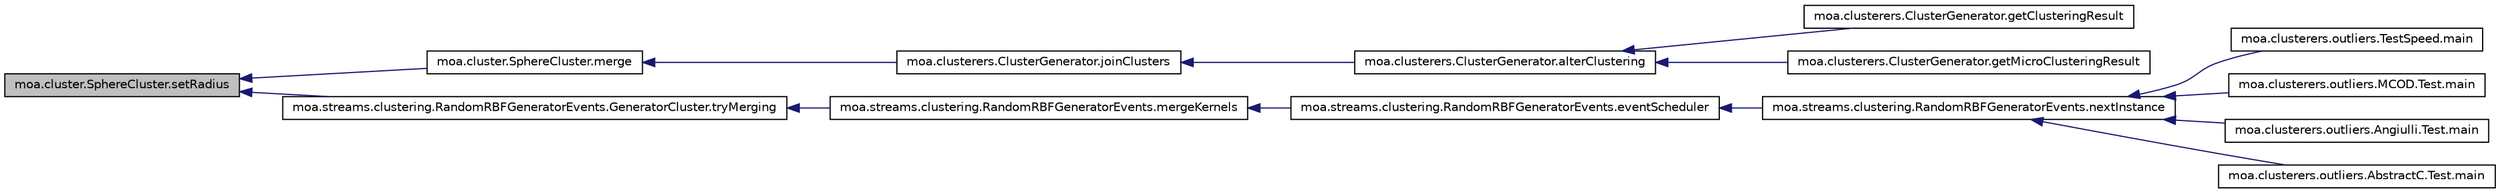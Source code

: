 digraph G
{
  edge [fontname="Helvetica",fontsize="10",labelfontname="Helvetica",labelfontsize="10"];
  node [fontname="Helvetica",fontsize="10",shape=record];
  rankdir=LR;
  Node1 [label="moa.cluster.SphereCluster.setRadius",height=0.2,width=0.4,color="black", fillcolor="grey75", style="filled" fontcolor="black"];
  Node1 -> Node2 [dir=back,color="midnightblue",fontsize="10",style="solid",fontname="Helvetica"];
  Node2 [label="moa.cluster.SphereCluster.merge",height=0.2,width=0.4,color="black", fillcolor="white", style="filled",URL="$classmoa_1_1cluster_1_1SphereCluster.html#a162c2fa2bb2be545e9a3893a07bfbb5d"];
  Node2 -> Node3 [dir=back,color="midnightblue",fontsize="10",style="solid",fontname="Helvetica"];
  Node3 [label="moa.clusterers.ClusterGenerator.joinClusters",height=0.2,width=0.4,color="black", fillcolor="white", style="filled",URL="$classmoa_1_1clusterers_1_1ClusterGenerator.html#a74d130a881ec2dc43141587b0fb71e40"];
  Node3 -> Node4 [dir=back,color="midnightblue",fontsize="10",style="solid",fontname="Helvetica"];
  Node4 [label="moa.clusterers.ClusterGenerator.alterClustering",height=0.2,width=0.4,color="black", fillcolor="white", style="filled",URL="$classmoa_1_1clusterers_1_1ClusterGenerator.html#aa9e29bb8b41ae1620314b893bededd7f"];
  Node4 -> Node5 [dir=back,color="midnightblue",fontsize="10",style="solid",fontname="Helvetica"];
  Node5 [label="moa.clusterers.ClusterGenerator.getClusteringResult",height=0.2,width=0.4,color="black", fillcolor="white", style="filled",URL="$classmoa_1_1clusterers_1_1ClusterGenerator.html#aca80606f629d508694df3d0fb0d79baf"];
  Node4 -> Node6 [dir=back,color="midnightblue",fontsize="10",style="solid",fontname="Helvetica"];
  Node6 [label="moa.clusterers.ClusterGenerator.getMicroClusteringResult",height=0.2,width=0.4,color="black", fillcolor="white", style="filled",URL="$classmoa_1_1clusterers_1_1ClusterGenerator.html#a6215d938b499e2a77d23d9b2d311cb23"];
  Node1 -> Node7 [dir=back,color="midnightblue",fontsize="10",style="solid",fontname="Helvetica"];
  Node7 [label="moa.streams.clustering.RandomRBFGeneratorEvents.GeneratorCluster.tryMerging",height=0.2,width=0.4,color="black", fillcolor="white", style="filled",URL="$classmoa_1_1streams_1_1clustering_1_1RandomRBFGeneratorEvents_1_1GeneratorCluster.html#ac1318060ca75dcc3c5d25bc8d931ee42"];
  Node7 -> Node8 [dir=back,color="midnightblue",fontsize="10",style="solid",fontname="Helvetica"];
  Node8 [label="moa.streams.clustering.RandomRBFGeneratorEvents.mergeKernels",height=0.2,width=0.4,color="black", fillcolor="white", style="filled",URL="$classmoa_1_1streams_1_1clustering_1_1RandomRBFGeneratorEvents.html#a43d4a83ac9736735a8404c1e9c86efe6"];
  Node8 -> Node9 [dir=back,color="midnightblue",fontsize="10",style="solid",fontname="Helvetica"];
  Node9 [label="moa.streams.clustering.RandomRBFGeneratorEvents.eventScheduler",height=0.2,width=0.4,color="black", fillcolor="white", style="filled",URL="$classmoa_1_1streams_1_1clustering_1_1RandomRBFGeneratorEvents.html#a42cb7d06400b71575d82b10ebbbc84fd"];
  Node9 -> Node10 [dir=back,color="midnightblue",fontsize="10",style="solid",fontname="Helvetica"];
  Node10 [label="moa.streams.clustering.RandomRBFGeneratorEvents.nextInstance",height=0.2,width=0.4,color="black", fillcolor="white", style="filled",URL="$classmoa_1_1streams_1_1clustering_1_1RandomRBFGeneratorEvents.html#a1a923c68c7cce9ec5cf03676b4354e36",tooltip="Gets the next instance from this stream."];
  Node10 -> Node11 [dir=back,color="midnightblue",fontsize="10",style="solid",fontname="Helvetica"];
  Node11 [label="moa.clusterers.outliers.TestSpeed.main",height=0.2,width=0.4,color="black", fillcolor="white", style="filled",URL="$classmoa_1_1clusterers_1_1outliers_1_1TestSpeed.html#a39100c162891539f6433de8cc0ca76fc"];
  Node10 -> Node12 [dir=back,color="midnightblue",fontsize="10",style="solid",fontname="Helvetica"];
  Node12 [label="moa.clusterers.outliers.MCOD.Test.main",height=0.2,width=0.4,color="black", fillcolor="white", style="filled",URL="$classmoa_1_1clusterers_1_1outliers_1_1MCOD_1_1Test.html#acdbbf50b94a657150692e8a08debc638"];
  Node10 -> Node13 [dir=back,color="midnightblue",fontsize="10",style="solid",fontname="Helvetica"];
  Node13 [label="moa.clusterers.outliers.Angiulli.Test.main",height=0.2,width=0.4,color="black", fillcolor="white", style="filled",URL="$classmoa_1_1clusterers_1_1outliers_1_1Angiulli_1_1Test.html#ae1be75fe510a4506a2680df51e389273"];
  Node10 -> Node14 [dir=back,color="midnightblue",fontsize="10",style="solid",fontname="Helvetica"];
  Node14 [label="moa.clusterers.outliers.AbstractC.Test.main",height=0.2,width=0.4,color="black", fillcolor="white", style="filled",URL="$classmoa_1_1clusterers_1_1outliers_1_1AbstractC_1_1Test.html#a0e6336bab07e4ba3bc9c1993e046c3ea"];
}
